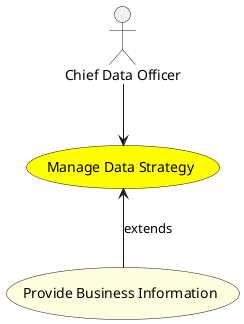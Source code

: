 @startuml


usecase "Manage Data Strategy" as ManageDataStrategy #yellow

Actor "Chief Data Officer" as ChiefDataOfficer

ChiefDataOfficer --> ManageDataStrategy





usecase "Provide Business Information" as ProvideBusinessInformation #lightyellow

ManageDataStrategy <-- ProvideBusinessInformation : extends







@enduml
